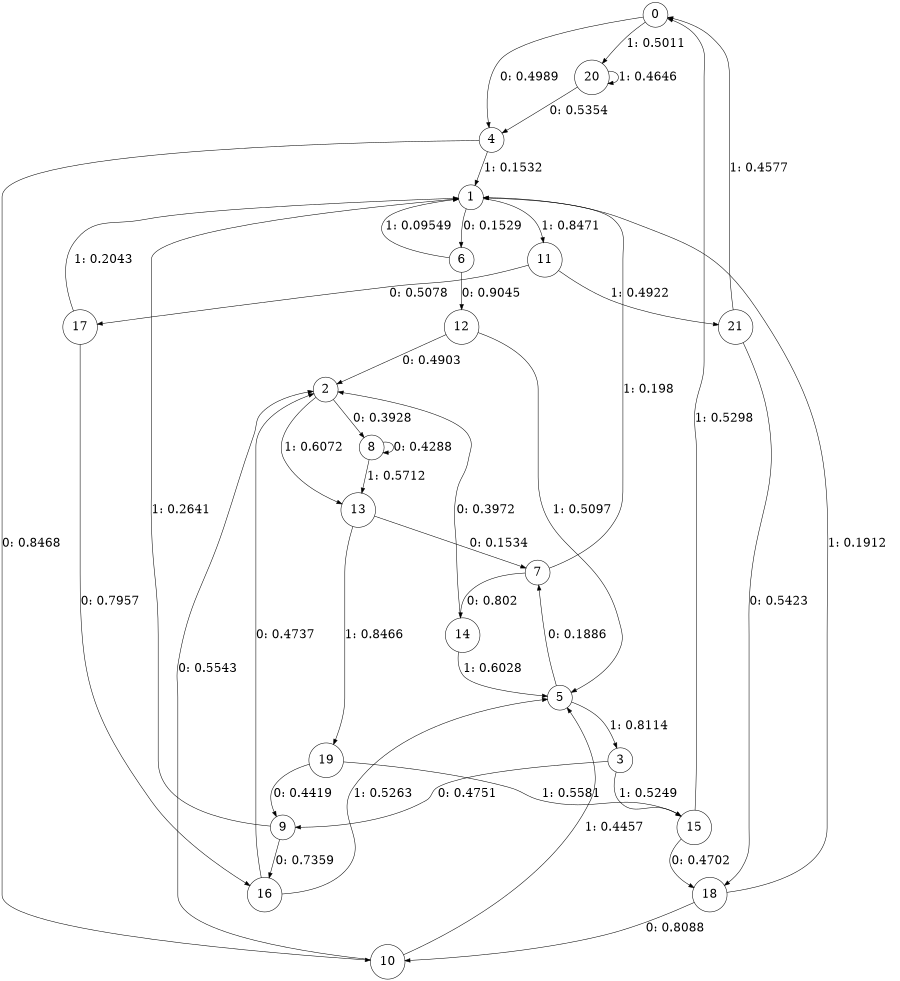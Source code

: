 digraph "ch13randomL5" {
size = "6,8.5";
ratio = "fill";
node [shape = circle];
node [fontsize = 24];
edge [fontsize = 24];
0 -> 4 [label = "0: 0.4989   "];
0 -> 20 [label = "1: 0.5011   "];
1 -> 6 [label = "0: 0.1529   "];
1 -> 11 [label = "1: 0.8471   "];
2 -> 8 [label = "0: 0.3928   "];
2 -> 13 [label = "1: 0.6072   "];
3 -> 9 [label = "0: 0.4751   "];
3 -> 15 [label = "1: 0.5249   "];
4 -> 10 [label = "0: 0.8468   "];
4 -> 1 [label = "1: 0.1532   "];
5 -> 7 [label = "0: 0.1886   "];
5 -> 3 [label = "1: 0.8114   "];
6 -> 12 [label = "0: 0.9045   "];
6 -> 1 [label = "1: 0.09549  "];
7 -> 14 [label = "0: 0.802    "];
7 -> 1 [label = "1: 0.198    "];
8 -> 8 [label = "0: 0.4288   "];
8 -> 13 [label = "1: 0.5712   "];
9 -> 16 [label = "0: 0.7359   "];
9 -> 1 [label = "1: 0.2641   "];
10 -> 2 [label = "0: 0.5543   "];
10 -> 5 [label = "1: 0.4457   "];
11 -> 17 [label = "0: 0.5078   "];
11 -> 21 [label = "1: 0.4922   "];
12 -> 2 [label = "0: 0.4903   "];
12 -> 5 [label = "1: 0.5097   "];
13 -> 7 [label = "0: 0.1534   "];
13 -> 19 [label = "1: 0.8466   "];
14 -> 2 [label = "0: 0.3972   "];
14 -> 5 [label = "1: 0.6028   "];
15 -> 18 [label = "0: 0.4702   "];
15 -> 0 [label = "1: 0.5298   "];
16 -> 2 [label = "0: 0.4737   "];
16 -> 5 [label = "1: 0.5263   "];
17 -> 16 [label = "0: 0.7957   "];
17 -> 1 [label = "1: 0.2043   "];
18 -> 10 [label = "0: 0.8088   "];
18 -> 1 [label = "1: 0.1912   "];
19 -> 9 [label = "0: 0.4419   "];
19 -> 15 [label = "1: 0.5581   "];
20 -> 4 [label = "0: 0.5354   "];
20 -> 20 [label = "1: 0.4646   "];
21 -> 18 [label = "0: 0.5423   "];
21 -> 0 [label = "1: 0.4577   "];
}